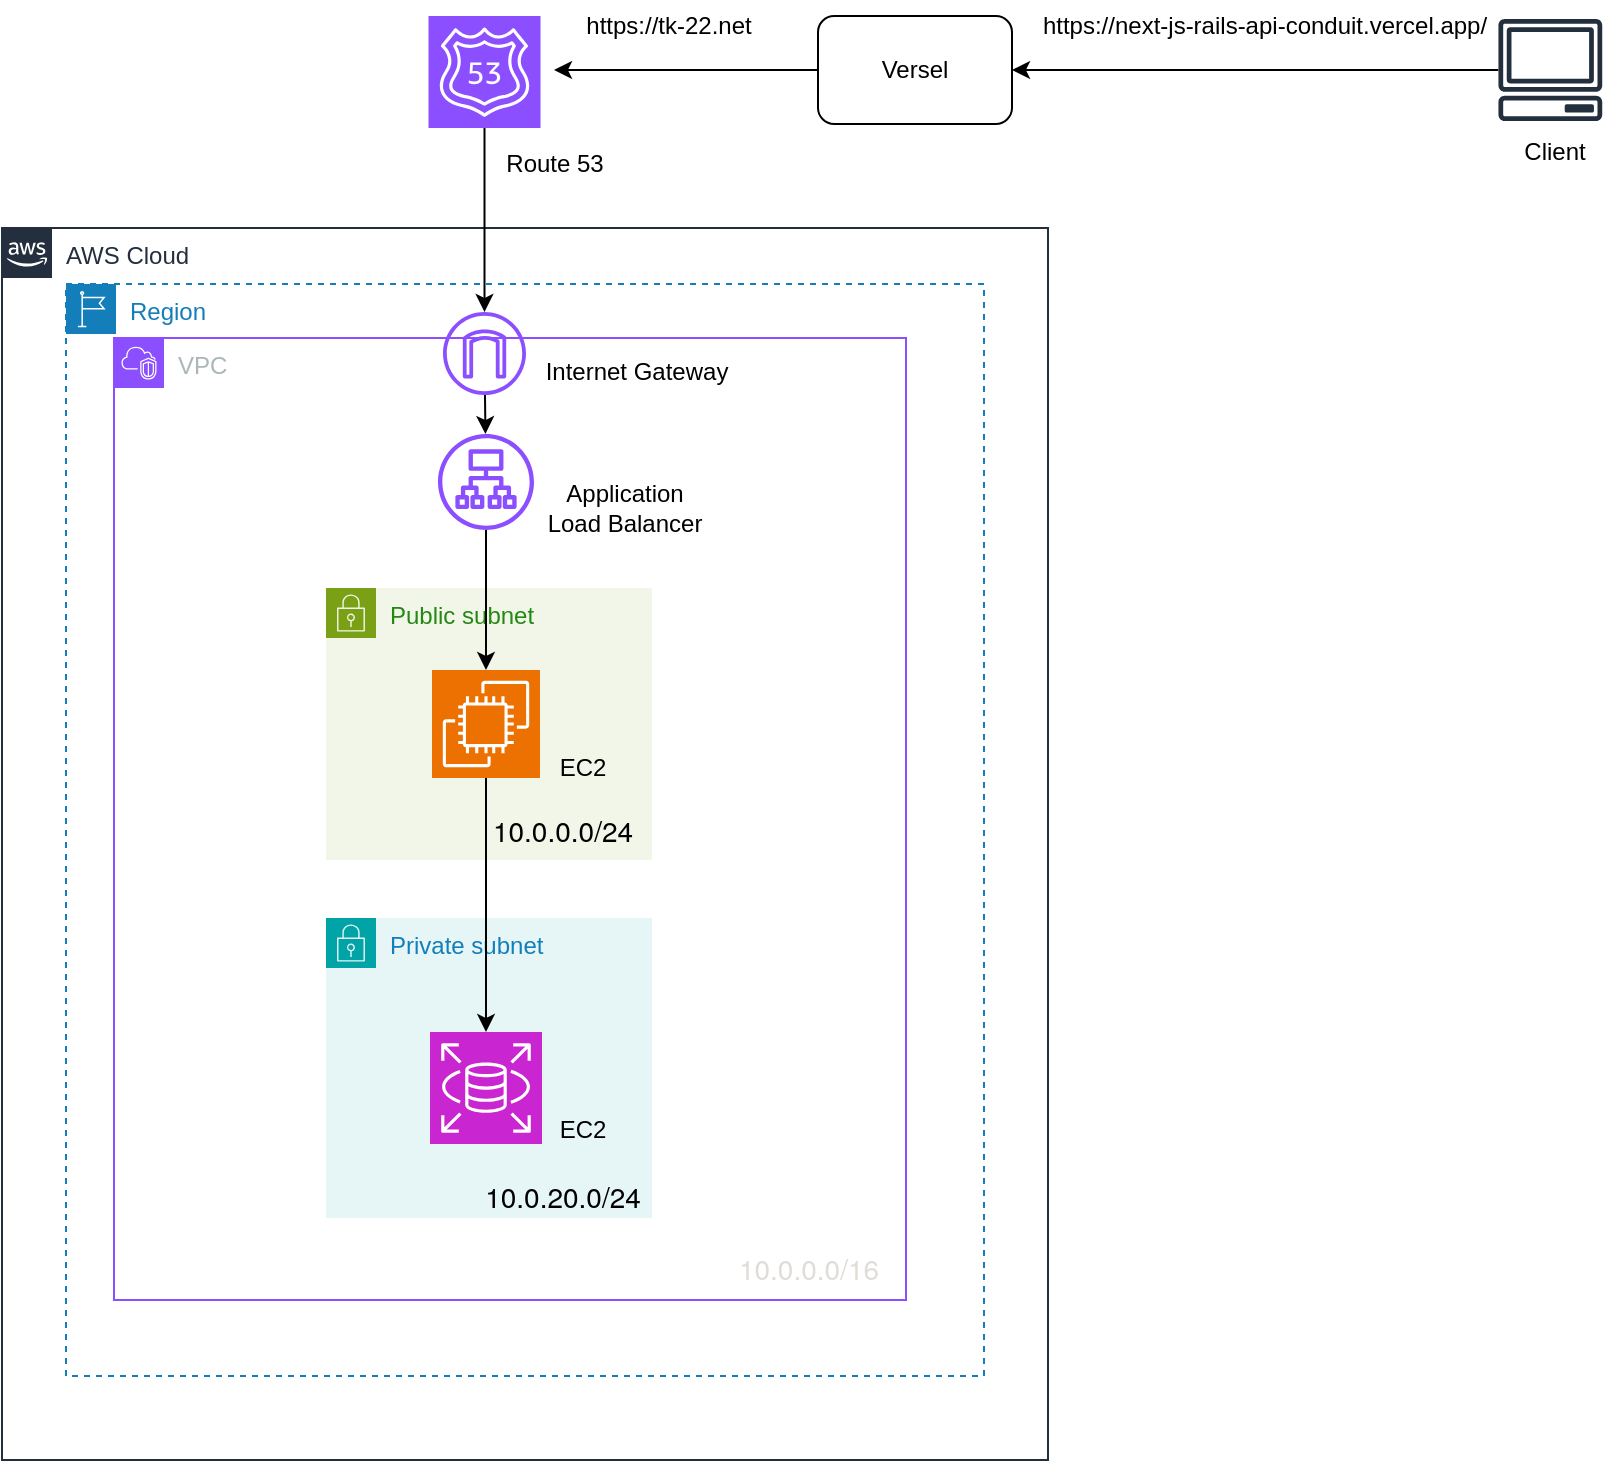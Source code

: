 <mxfile>
    <diagram name="ページ1" id="G17WUqOazoQBEGGekeRX">
        <mxGraphModel dx="1777" dy="1110" grid="0" gridSize="10" guides="1" tooltips="1" connect="1" arrows="1" fold="1" page="0" pageScale="1" pageWidth="827" pageHeight="1169" math="0" shadow="0">
            <root>
                <mxCell id="0"/>
                <mxCell id="1" parent="0"/>
                <mxCell id="VNciA9k0ntiLhubQ5iMN-1" value="AWS Cloud" style="points=[[0,0],[0.25,0],[0.5,0],[0.75,0],[1,0],[1,0.25],[1,0.5],[1,0.75],[1,1],[0.75,1],[0.5,1],[0.25,1],[0,1],[0,0.75],[0,0.5],[0,0.25]];outlineConnect=0;gradientColor=none;html=1;whiteSpace=wrap;fontSize=12;fontStyle=0;container=1;pointerEvents=0;collapsible=0;recursiveResize=0;shape=mxgraph.aws4.group;grIcon=mxgraph.aws4.group_aws_cloud_alt;strokeColor=#232F3E;fillColor=none;verticalAlign=top;align=left;spacingLeft=30;fontColor=#232F3E;dashed=0;" parent="1" vertex="1">
                    <mxGeometry x="-477" y="92" width="523" height="616" as="geometry"/>
                </mxCell>
                <mxCell id="VNciA9k0ntiLhubQ5iMN-31" value="VPC" style="points=[[0,0],[0.25,0],[0.5,0],[0.75,0],[1,0],[1,0.25],[1,0.5],[1,0.75],[1,1],[0.75,1],[0.5,1],[0.25,1],[0,1],[0,0.75],[0,0.5],[0,0.25]];outlineConnect=0;gradientColor=none;html=1;whiteSpace=wrap;fontSize=12;fontStyle=0;container=1;pointerEvents=0;collapsible=0;recursiveResize=0;shape=mxgraph.aws4.group;grIcon=mxgraph.aws4.group_vpc2;strokeColor=#8C4FFF;fillColor=none;verticalAlign=top;align=left;spacingLeft=30;fontColor=#AAB7B8;dashed=0;" parent="VNciA9k0ntiLhubQ5iMN-1" vertex="1">
                    <mxGeometry x="56" y="55" width="396" height="481" as="geometry"/>
                </mxCell>
                <mxCell id="VNciA9k0ntiLhubQ5iMN-32" value="Private subnet" style="points=[[0,0],[0.25,0],[0.5,0],[0.75,0],[1,0],[1,0.25],[1,0.5],[1,0.75],[1,1],[0.75,1],[0.5,1],[0.25,1],[0,1],[0,0.75],[0,0.5],[0,0.25]];outlineConnect=0;gradientColor=none;html=1;whiteSpace=wrap;fontSize=12;fontStyle=0;container=1;pointerEvents=0;collapsible=0;recursiveResize=0;shape=mxgraph.aws4.group;grIcon=mxgraph.aws4.group_security_group;grStroke=0;strokeColor=#00A4A6;fillColor=#E6F6F7;verticalAlign=top;align=left;spacingLeft=30;fontColor=#147EBA;dashed=0;" parent="VNciA9k0ntiLhubQ5iMN-31" vertex="1">
                    <mxGeometry x="106" y="290" width="163" height="150" as="geometry"/>
                </mxCell>
                <mxCell id="VNciA9k0ntiLhubQ5iMN-37" value="" style="sketch=0;points=[[0,0,0],[0.25,0,0],[0.5,0,0],[0.75,0,0],[1,0,0],[0,1,0],[0.25,1,0],[0.5,1,0],[0.75,1,0],[1,1,0],[0,0.25,0],[0,0.5,0],[0,0.75,0],[1,0.25,0],[1,0.5,0],[1,0.75,0]];outlineConnect=0;fontColor=#232F3E;fillColor=#C925D1;strokeColor=#ffffff;dashed=0;verticalLabelPosition=bottom;verticalAlign=top;align=center;html=1;fontSize=12;fontStyle=0;aspect=fixed;shape=mxgraph.aws4.resourceIcon;resIcon=mxgraph.aws4.rds;" parent="VNciA9k0ntiLhubQ5iMN-32" vertex="1">
                    <mxGeometry x="52" y="57" width="56" height="56" as="geometry"/>
                </mxCell>
                <mxCell id="VNciA9k0ntiLhubQ5iMN-33" value="Public subnet" style="points=[[0,0],[0.25,0],[0.5,0],[0.75,0],[1,0],[1,0.25],[1,0.5],[1,0.75],[1,1],[0.75,1],[0.5,1],[0.25,1],[0,1],[0,0.75],[0,0.5],[0,0.25]];outlineConnect=0;gradientColor=none;html=1;whiteSpace=wrap;fontSize=12;fontStyle=0;container=1;pointerEvents=0;collapsible=0;recursiveResize=0;shape=mxgraph.aws4.group;grIcon=mxgraph.aws4.group_security_group;grStroke=0;strokeColor=#7AA116;fillColor=#F2F6E8;verticalAlign=top;align=left;spacingLeft=30;fontColor=#248814;dashed=0;" parent="VNciA9k0ntiLhubQ5iMN-31" vertex="1">
                    <mxGeometry x="106" y="125" width="163" height="136" as="geometry"/>
                </mxCell>
                <mxCell id="8" value="Region" style="points=[[0,0],[0.25,0],[0.5,0],[0.75,0],[1,0],[1,0.25],[1,0.5],[1,0.75],[1,1],[0.75,1],[0.5,1],[0.25,1],[0,1],[0,0.75],[0,0.5],[0,0.25]];outlineConnect=0;gradientColor=none;html=1;whiteSpace=wrap;fontSize=12;fontStyle=0;container=1;pointerEvents=0;collapsible=0;recursiveResize=0;shape=mxgraph.aws4.group;grIcon=mxgraph.aws4.group_region;strokeColor=#147EBA;fillColor=none;verticalAlign=top;align=left;spacingLeft=30;fontColor=#147EBA;dashed=1;" parent="VNciA9k0ntiLhubQ5iMN-1" vertex="1">
                    <mxGeometry x="32" y="28" width="459" height="546" as="geometry"/>
                </mxCell>
                <mxCell id="VNciA9k0ntiLhubQ5iMN-39" value="" style="sketch=0;outlineConnect=0;fontColor=#232F3E;gradientColor=none;fillColor=#8C4FFF;strokeColor=none;dashed=0;verticalLabelPosition=bottom;verticalAlign=top;align=center;html=1;fontSize=12;fontStyle=0;aspect=fixed;pointerEvents=1;shape=mxgraph.aws4.application_load_balancer;" parent="8" vertex="1">
                    <mxGeometry x="186" y="75" width="48" height="48" as="geometry"/>
                </mxCell>
                <mxCell id="16" value="Application&lt;br&gt;Load Balancer" style="text;html=1;align=center;verticalAlign=middle;resizable=0;points=[];autosize=1;strokeColor=none;fillColor=none;" parent="8" vertex="1">
                    <mxGeometry x="231.25" y="91" width="95" height="41" as="geometry"/>
                </mxCell>
                <mxCell id="VNciA9k0ntiLhubQ5iMN-38" value="" style="sketch=0;points=[[0,0,0],[0.25,0,0],[0.5,0,0],[0.75,0,0],[1,0,0],[0,1,0],[0.25,1,0],[0.5,1,0],[0.75,1,0],[1,1,0],[0,0.25,0],[0,0.5,0],[0,0.75,0],[1,0.25,0],[1,0.5,0],[1,0.75,0]];outlineConnect=0;fontColor=#232F3E;fillColor=#ED7100;strokeColor=#ffffff;dashed=0;verticalLabelPosition=bottom;verticalAlign=top;align=center;html=1;fontSize=12;fontStyle=0;aspect=fixed;shape=mxgraph.aws4.resourceIcon;resIcon=mxgraph.aws4.ec2;" parent="8" vertex="1">
                    <mxGeometry x="183" y="193" width="54" height="54" as="geometry"/>
                </mxCell>
                <mxCell id="13" style="edgeStyle=none;html=1;entryX=0.5;entryY=0;entryDx=0;entryDy=0;entryPerimeter=0;" parent="8" source="VNciA9k0ntiLhubQ5iMN-39" target="VNciA9k0ntiLhubQ5iMN-38" edge="1">
                    <mxGeometry relative="1" as="geometry"/>
                </mxCell>
                <mxCell id="17" value="&lt;font style=&quot;&quot; color=&quot;#000000&quot;&gt;EC2&lt;/font&gt;" style="text;html=1;align=center;verticalAlign=middle;resizable=0;points=[];autosize=1;strokeColor=none;fillColor=none;" parent="8" vertex="1">
                    <mxGeometry x="237" y="229" width="41" height="26" as="geometry"/>
                </mxCell>
                <mxCell id="18" value="&lt;font style=&quot;&quot; color=&quot;#000000&quot;&gt;EC2&lt;/font&gt;" style="text;html=1;align=center;verticalAlign=middle;resizable=0;points=[];autosize=1;strokeColor=none;fillColor=none;" parent="8" vertex="1">
                    <mxGeometry x="237" y="410" width="41" height="26" as="geometry"/>
                </mxCell>
                <mxCell id="19" value="Internet Gateway" style="text;html=1;align=center;verticalAlign=middle;resizable=0;points=[];autosize=1;strokeColor=none;fillColor=none;" parent="8" vertex="1">
                    <mxGeometry x="230" y="31" width="109" height="26" as="geometry"/>
                </mxCell>
                <mxCell id="29" value="&lt;span style=&quot;color: rgb(224, 220, 215); font-family: &amp;quot;Amazon Ember&amp;quot;, &amp;quot;Helvetica Neue&amp;quot;, Roboto, Arial, sans-serif; font-size: 14px; text-align: start;&quot;&gt;10.0.0.0/16&lt;/span&gt;" style="text;html=1;align=center;verticalAlign=middle;resizable=0;points=[];autosize=1;strokeColor=none;fillColor=none;" vertex="1" parent="8">
                    <mxGeometry x="326.25" y="477" width="90" height="29" as="geometry"/>
                </mxCell>
                <mxCell id="30" value="&lt;span style=&quot;font-family: &amp;quot;Amazon Ember&amp;quot;, &amp;quot;Helvetica Neue&amp;quot;, Roboto, Arial, sans-serif; font-size: 14px; text-align: start;&quot;&gt;&lt;font color=&quot;#000000&quot;&gt;10.0.20.0/24&lt;/font&gt;&lt;/span&gt;" style="text;html=1;align=center;verticalAlign=middle;resizable=0;points=[];autosize=1;strokeColor=none;fillColor=none;" vertex="1" parent="8">
                    <mxGeometry x="199" y="441" width="98" height="29" as="geometry"/>
                </mxCell>
                <mxCell id="32" value="&lt;font color=&quot;#000000&quot;&gt;&lt;span style=&quot;font-family: &amp;quot;Amazon Ember&amp;quot;, &amp;quot;Helvetica Neue&amp;quot;, Roboto, Arial, sans-serif; font-size: 14px; text-align: start;&quot;&gt;10.0.0.0&lt;/span&gt;&lt;span style=&quot;font-family: &amp;quot;Amazon Ember&amp;quot;, &amp;quot;Helvetica Neue&amp;quot;, Roboto, Arial, sans-serif; font-size: 14px; text-align: start;&quot;&gt;/24&lt;/span&gt;&lt;/font&gt;" style="text;html=1;align=center;verticalAlign=middle;resizable=0;points=[];autosize=1;strokeColor=none;fillColor=none;" vertex="1" parent="8">
                    <mxGeometry x="203" y="258.5" width="90" height="29" as="geometry"/>
                </mxCell>
                <mxCell id="VNciA9k0ntiLhubQ5iMN-35" value="" style="sketch=0;outlineConnect=0;fontColor=#232F3E;gradientColor=none;fillColor=#8C4FFF;strokeColor=none;dashed=0;verticalLabelPosition=bottom;verticalAlign=top;align=center;html=1;fontSize=12;fontStyle=0;aspect=fixed;pointerEvents=1;shape=mxgraph.aws4.internet_gateway;" parent="8" vertex="1">
                    <mxGeometry x="188.5" y="14" width="41.5" height="41.5" as="geometry"/>
                </mxCell>
                <mxCell id="15" style="edgeStyle=none;html=1;" parent="8" source="VNciA9k0ntiLhubQ5iMN-35" target="VNciA9k0ntiLhubQ5iMN-39" edge="1">
                    <mxGeometry relative="1" as="geometry"/>
                </mxCell>
                <mxCell id="14" style="edgeStyle=none;html=1;entryX=0.5;entryY=0;entryDx=0;entryDy=0;entryPerimeter=0;" parent="VNciA9k0ntiLhubQ5iMN-1" source="VNciA9k0ntiLhubQ5iMN-38" target="VNciA9k0ntiLhubQ5iMN-37" edge="1">
                    <mxGeometry relative="1" as="geometry"/>
                </mxCell>
                <mxCell id="11" style="edgeStyle=none;html=1;" parent="1" source="VNciA9k0ntiLhubQ5iMN-28" target="VNciA9k0ntiLhubQ5iMN-35" edge="1">
                    <mxGeometry relative="1" as="geometry"/>
                </mxCell>
                <mxCell id="VNciA9k0ntiLhubQ5iMN-28" value="" style="sketch=0;points=[[0,0,0],[0.25,0,0],[0.5,0,0],[0.75,0,0],[1,0,0],[0,1,0],[0.25,1,0],[0.5,1,0],[0.75,1,0],[1,1,0],[0,0.25,0],[0,0.5,0],[0,0.75,0],[1,0.25,0],[1,0.5,0],[1,0.75,0]];outlineConnect=0;fontColor=#232F3E;fillColor=#8C4FFF;strokeColor=#ffffff;dashed=0;verticalLabelPosition=bottom;verticalAlign=top;align=center;html=1;fontSize=12;fontStyle=0;aspect=fixed;shape=mxgraph.aws4.resourceIcon;resIcon=mxgraph.aws4.route_53;" parent="1" vertex="1">
                    <mxGeometry x="-263.75" y="-14" width="56" height="56" as="geometry"/>
                </mxCell>
                <mxCell id="20" value="Route 53" style="text;html=1;align=center;verticalAlign=middle;resizable=0;points=[];autosize=1;strokeColor=none;fillColor=none;" parent="1" vertex="1">
                    <mxGeometry x="-235" y="47" width="67" height="26" as="geometry"/>
                </mxCell>
                <mxCell id="35" style="edgeStyle=none;html=1;entryX=1;entryY=0.5;entryDx=0;entryDy=0;fontColor=#000000;" edge="1" parent="1" source="21" target="25">
                    <mxGeometry relative="1" as="geometry"/>
                </mxCell>
                <mxCell id="21" value="" style="sketch=0;outlineConnect=0;fontColor=#232F3E;gradientColor=none;fillColor=#232F3D;strokeColor=none;dashed=0;verticalLabelPosition=bottom;verticalAlign=top;align=center;html=1;fontSize=12;fontStyle=0;aspect=fixed;pointerEvents=1;shape=mxgraph.aws4.client;labelBackgroundColor=none;" parent="1" vertex="1">
                    <mxGeometry x="271" y="-12.5" width="52.34" height="51" as="geometry"/>
                </mxCell>
                <mxCell id="23" value="Client" style="text;html=1;align=center;verticalAlign=middle;resizable=0;points=[];autosize=1;fillColor=none;" parent="1" vertex="1">
                    <mxGeometry x="274.34" y="41" width="49" height="26" as="geometry"/>
                </mxCell>
                <mxCell id="34" style="edgeStyle=none;html=1;fontColor=#000000;" edge="1" parent="1" source="25">
                    <mxGeometry relative="1" as="geometry">
                        <mxPoint x="-201" y="13" as="targetPoint"/>
                    </mxGeometry>
                </mxCell>
                <mxCell id="25" value="Versel" style="rounded=1;whiteSpace=wrap;html=1;" vertex="1" parent="1">
                    <mxGeometry x="-69" y="-14" width="97" height="54" as="geometry"/>
                </mxCell>
                <mxCell id="27" value="https://tk-22.net" style="text;html=1;align=center;verticalAlign=middle;resizable=0;points=[];autosize=1;strokeColor=none;fillColor=none;" vertex="1" parent="1">
                    <mxGeometry x="-195" y="-22" width="101" height="26" as="geometry"/>
                </mxCell>
                <mxCell id="28" value="https://next-js-rails-api-conduit.vercel.app/" style="text;html=1;align=center;verticalAlign=middle;resizable=0;points=[];autosize=1;strokeColor=none;fillColor=none;" vertex="1" parent="1">
                    <mxGeometry x="34.34" y="-22" width="240" height="26" as="geometry"/>
                </mxCell>
            </root>
        </mxGraphModel>
    </diagram>
</mxfile>
